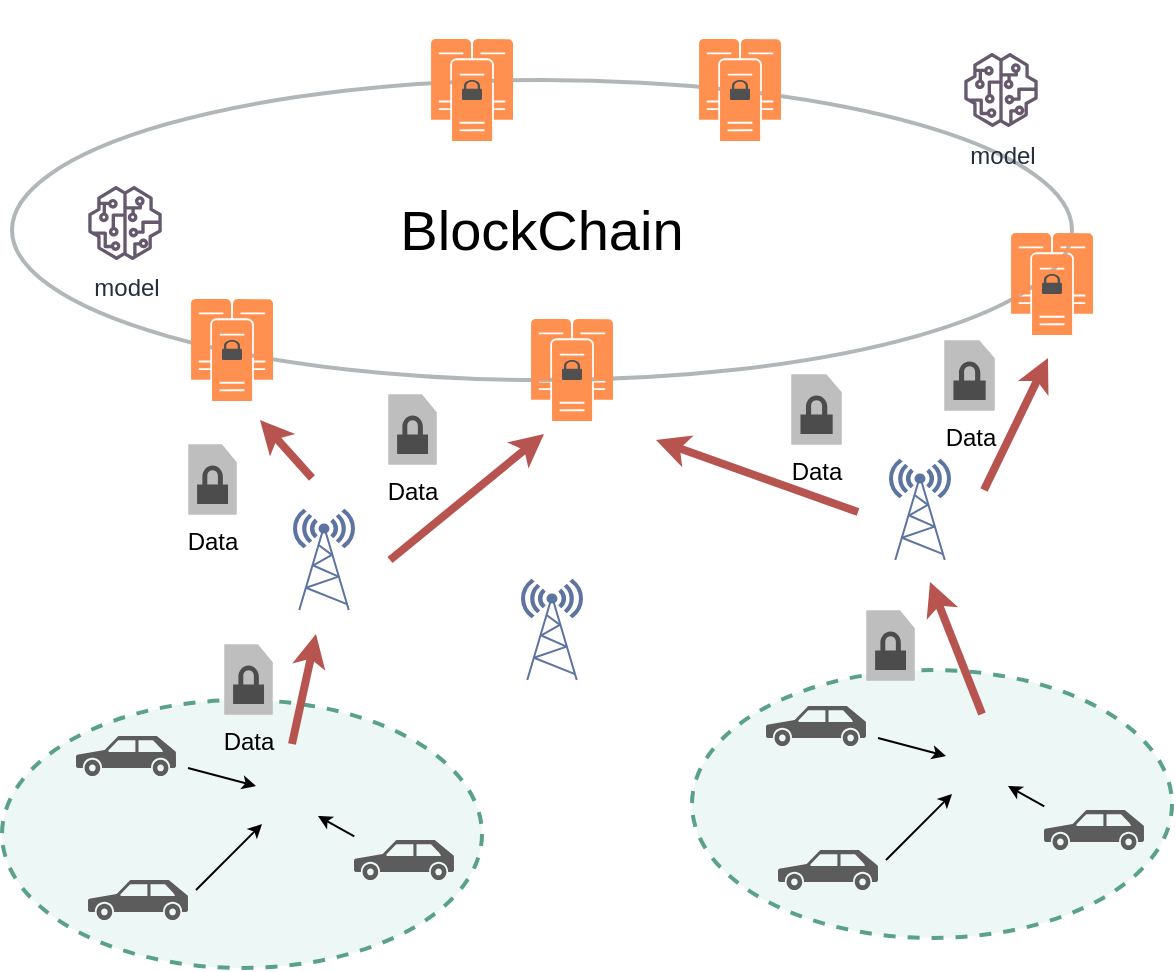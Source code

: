 <mxfile version="14.7.6" type="github">
  <diagram id="Tzsab7TEmbpVxt9a82yq" name="Page-1">
    <mxGraphModel dx="1113" dy="695" grid="0" gridSize="10" guides="1" tooltips="1" connect="1" arrows="1" fold="1" page="1" pageScale="1" pageWidth="827" pageHeight="1169" math="0" shadow="0">
      <root>
        <mxCell id="0" />
        <mxCell id="1" parent="0" />
        <mxCell id="Qlbsyc2_m0PB5lbpOPyH-4" value="&lt;font style=&quot;font-size: 28px&quot;&gt;BlockChain&lt;/font&gt;" style="ellipse;whiteSpace=wrap;html=1;fillColor=none;strokeColor=#B1B7B8;strokeWidth=2;" vertex="1" parent="1">
          <mxGeometry x="70" y="120" width="530" height="150" as="geometry" />
        </mxCell>
        <mxCell id="Qlbsyc2_m0PB5lbpOPyH-16" value="" style="aspect=fixed;pointerEvents=1;shadow=0;dashed=0;html=1;labelPosition=center;verticalLabelPosition=bottom;verticalAlign=top;align=center;shape=mxgraph.mscae.enterprise.cluster_server;strokeColor=#FF904F;strokeWidth=1;perimeterSpacing=10;sketch=0;fillColor=#FF904F;" vertex="1" parent="1">
          <mxGeometry x="160" y="230" width="40" height="50" as="geometry" />
        </mxCell>
        <mxCell id="Qlbsyc2_m0PB5lbpOPyH-17" value="" style="aspect=fixed;pointerEvents=1;shadow=0;dashed=0;html=1;labelPosition=center;verticalLabelPosition=bottom;verticalAlign=top;align=center;shape=mxgraph.mscae.enterprise.cluster_server;strokeColor=#FF904F;strokeWidth=1;perimeterSpacing=10;sketch=0;fillColor=#FF904F;" vertex="1" parent="1">
          <mxGeometry x="280" y="100" width="40" height="50" as="geometry" />
        </mxCell>
        <mxCell id="Qlbsyc2_m0PB5lbpOPyH-18" value="" style="aspect=fixed;pointerEvents=1;shadow=0;dashed=0;html=1;labelPosition=center;verticalLabelPosition=bottom;verticalAlign=top;align=center;shape=mxgraph.mscae.enterprise.cluster_server;strokeColor=#FF904F;strokeWidth=1;perimeterSpacing=10;sketch=0;fillColor=#FF904F;" vertex="1" parent="1">
          <mxGeometry x="414" y="100" width="40" height="50" as="geometry" />
        </mxCell>
        <mxCell id="Qlbsyc2_m0PB5lbpOPyH-19" value="" style="aspect=fixed;pointerEvents=1;shadow=0;dashed=0;html=1;labelPosition=center;verticalLabelPosition=bottom;verticalAlign=top;align=center;shape=mxgraph.mscae.enterprise.cluster_server;strokeColor=#FF904F;strokeWidth=1;perimeterSpacing=10;sketch=0;fillColor=#FF904F;" vertex="1" parent="1">
          <mxGeometry x="570" y="197" width="40" height="50" as="geometry" />
        </mxCell>
        <mxCell id="Qlbsyc2_m0PB5lbpOPyH-20" value="" style="pointerEvents=1;shadow=0;dashed=0;html=1;strokeColor=none;fillColor=#505050;labelPosition=center;verticalLabelPosition=bottom;verticalAlign=top;outlineConnect=0;align=center;shape=mxgraph.office.security.lock_protected;sketch=0;" vertex="1" parent="1">
          <mxGeometry x="295" y="120" width="10" height="10" as="geometry" />
        </mxCell>
        <mxCell id="Qlbsyc2_m0PB5lbpOPyH-22" value="" style="pointerEvents=1;shadow=0;dashed=0;html=1;strokeColor=none;fillColor=#505050;labelPosition=center;verticalLabelPosition=bottom;verticalAlign=top;outlineConnect=0;align=center;shape=mxgraph.office.security.lock_protected;sketch=0;" vertex="1" parent="1">
          <mxGeometry x="175" y="250" width="10" height="10" as="geometry" />
        </mxCell>
        <mxCell id="Qlbsyc2_m0PB5lbpOPyH-23" value="" style="pointerEvents=1;shadow=0;dashed=0;html=1;strokeColor=none;fillColor=#505050;labelPosition=center;verticalLabelPosition=bottom;verticalAlign=top;outlineConnect=0;align=center;shape=mxgraph.office.security.lock_protected;sketch=0;" vertex="1" parent="1">
          <mxGeometry x="429" y="120" width="10" height="10" as="geometry" />
        </mxCell>
        <mxCell id="Qlbsyc2_m0PB5lbpOPyH-24" value="" style="pointerEvents=1;shadow=0;dashed=0;html=1;strokeColor=none;fillColor=#505050;labelPosition=center;verticalLabelPosition=bottom;verticalAlign=top;outlineConnect=0;align=center;shape=mxgraph.office.security.lock_protected;sketch=0;" vertex="1" parent="1">
          <mxGeometry x="585" y="217" width="10" height="10" as="geometry" />
        </mxCell>
        <mxCell id="Qlbsyc2_m0PB5lbpOPyH-25" value="" style="shape=image;html=1;verticalAlign=top;verticalLabelPosition=bottom;labelBackgroundColor=#ffffff;imageAspect=0;aspect=fixed;image=https://cdn3.iconfinder.com/data/icons/linecons-free-vector-icons-pack/32/note-128.png;shadow=0;sketch=0;strokeColor=#B1B7B8;strokeWidth=1;fillColor=#FF904F;gradientColor=none;" vertex="1" parent="1">
          <mxGeometry x="210" y="220" width="20" height="20" as="geometry" />
        </mxCell>
        <mxCell id="Qlbsyc2_m0PB5lbpOPyH-26" value="" style="shape=image;html=1;verticalAlign=top;verticalLabelPosition=bottom;labelBackgroundColor=#ffffff;imageAspect=0;aspect=fixed;image=https://cdn3.iconfinder.com/data/icons/linecons-free-vector-icons-pack/32/note-128.png;shadow=0;sketch=0;strokeColor=#B1B7B8;strokeWidth=1;fillColor=#FF904F;gradientColor=none;" vertex="1" parent="1">
          <mxGeometry x="330" y="80" width="20" height="20" as="geometry" />
        </mxCell>
        <mxCell id="Qlbsyc2_m0PB5lbpOPyH-27" value="" style="shape=image;html=1;verticalAlign=top;verticalLabelPosition=bottom;labelBackgroundColor=#ffffff;imageAspect=0;aspect=fixed;image=https://cdn3.iconfinder.com/data/icons/linecons-free-vector-icons-pack/32/note-128.png;shadow=0;sketch=0;strokeColor=#B1B7B8;strokeWidth=1;fillColor=#FF904F;gradientColor=none;" vertex="1" parent="1">
          <mxGeometry x="464" y="90" width="20" height="20" as="geometry" />
        </mxCell>
        <mxCell id="Qlbsyc2_m0PB5lbpOPyH-28" value="" style="shape=image;html=1;verticalAlign=top;verticalLabelPosition=bottom;labelBackgroundColor=#ffffff;imageAspect=0;aspect=fixed;image=https://cdn3.iconfinder.com/data/icons/linecons-free-vector-icons-pack/32/note-128.png;shadow=0;sketch=0;strokeColor=#B1B7B8;strokeWidth=1;fillColor=#FF904F;gradientColor=none;" vertex="1" parent="1">
          <mxGeometry x="620" y="187" width="20" height="20" as="geometry" />
        </mxCell>
        <mxCell id="Qlbsyc2_m0PB5lbpOPyH-31" value="" style="fontColor=#0066CC;verticalAlign=top;verticalLabelPosition=bottom;labelPosition=center;align=center;html=1;outlineConnect=0;gradientColor=none;gradientDirection=north;strokeWidth=7;shape=mxgraph.networks.radio_tower;shadow=0;sketch=0;strokeColor=#5D74A1;perimeterSpacing=4;fillColor=#5D74A1;" vertex="1" parent="1">
          <mxGeometry x="211" y="335" width="30" height="50" as="geometry" />
        </mxCell>
        <mxCell id="Qlbsyc2_m0PB5lbpOPyH-32" value="" style="ellipse;whiteSpace=wrap;html=1;shadow=0;sketch=0;strokeWidth=2;gradientColor=none;strokeColor=#59A18B;dashed=1;fillColor=#EDF7F5;" vertex="1" parent="1">
          <mxGeometry x="65" y="430" width="240" height="134" as="geometry" />
        </mxCell>
        <mxCell id="Qlbsyc2_m0PB5lbpOPyH-35" value="" style="shape=image;html=1;verticalAlign=top;verticalLabelPosition=bottom;labelBackgroundColor=#ffffff;imageAspect=0;aspect=fixed;image=https://cdn4.iconfinder.com/data/icons/internet-networking-and-communication-glyph-24/24/Communication_tower_signal_tower_wifi_antenna_wifi_tower_wireless_antenna-128.png;shadow=0;dashed=1;sketch=0;strokeColor=#000000;strokeWidth=0;fillColor=#5C5C5C;gradientColor=none;" vertex="1" parent="1">
          <mxGeometry x="195" y="457" width="30" height="30" as="geometry" />
        </mxCell>
        <mxCell id="Qlbsyc2_m0PB5lbpOPyH-37" value="" style="fontColor=#0066CC;verticalAlign=top;verticalLabelPosition=bottom;labelPosition=center;align=center;html=1;outlineConnect=0;gradientColor=none;gradientDirection=north;strokeWidth=7;shape=mxgraph.networks.radio_tower;shadow=0;sketch=0;strokeColor=#5D74A1;perimeterSpacing=4;fillColor=#5D74A1;" vertex="1" parent="1">
          <mxGeometry x="325" y="370" width="30" height="50" as="geometry" />
        </mxCell>
        <mxCell id="Qlbsyc2_m0PB5lbpOPyH-39" value="" style="fontColor=#0066CC;verticalAlign=top;verticalLabelPosition=bottom;labelPosition=center;align=center;html=1;outlineConnect=0;gradientColor=none;gradientDirection=north;strokeWidth=7;shape=mxgraph.networks.radio_tower;shadow=0;sketch=0;strokeColor=#5D74A1;perimeterSpacing=4;fillColor=#5D74A1;" vertex="1" parent="1">
          <mxGeometry x="509" y="310" width="30" height="50" as="geometry" />
        </mxCell>
        <mxCell id="Qlbsyc2_m0PB5lbpOPyH-45" value="" style="shape=mxgraph.signs.transportation.car_3;html=1;pointerEvents=1;verticalLabelPosition=bottom;verticalAlign=top;align=center;fillColor=#5C5C5C;strokeColor=none;" vertex="1" parent="1">
          <mxGeometry x="108" y="520" width="50" height="20" as="geometry" />
        </mxCell>
        <mxCell id="Qlbsyc2_m0PB5lbpOPyH-49" value="" style="endArrow=classic;html=1;startSize=3;endSize=4;" edge="1" parent="1">
          <mxGeometry width="50" height="50" relative="1" as="geometry">
            <mxPoint x="162" y="525" as="sourcePoint" />
            <mxPoint x="195" y="492" as="targetPoint" />
          </mxGeometry>
        </mxCell>
        <mxCell id="Qlbsyc2_m0PB5lbpOPyH-50" value="" style="shape=mxgraph.signs.transportation.car_3;html=1;pointerEvents=1;verticalLabelPosition=bottom;verticalAlign=top;align=center;fillColor=#5C5C5C;strokeColor=none;" vertex="1" parent="1">
          <mxGeometry x="241" y="500" width="50" height="20" as="geometry" />
        </mxCell>
        <mxCell id="Qlbsyc2_m0PB5lbpOPyH-51" value="" style="endArrow=classic;html=1;startSize=3;endSize=4;exitX=0.003;exitY=-0.092;exitDx=0;exitDy=0;exitPerimeter=0;" edge="1" parent="1" source="Qlbsyc2_m0PB5lbpOPyH-50">
          <mxGeometry width="50" height="50" relative="1" as="geometry">
            <mxPoint x="172" y="535.0" as="sourcePoint" />
            <mxPoint x="223" y="488" as="targetPoint" />
          </mxGeometry>
        </mxCell>
        <mxCell id="Qlbsyc2_m0PB5lbpOPyH-52" value="" style="shape=mxgraph.signs.transportation.car_3;html=1;pointerEvents=1;verticalLabelPosition=bottom;verticalAlign=top;align=center;fillColor=#5C5C5C;strokeColor=none;" vertex="1" parent="1">
          <mxGeometry x="102" y="448" width="50" height="20" as="geometry" />
        </mxCell>
        <mxCell id="Qlbsyc2_m0PB5lbpOPyH-53" value="" style="endArrow=classic;html=1;startSize=3;endSize=4;" edge="1" parent="1">
          <mxGeometry width="50" height="50" relative="1" as="geometry">
            <mxPoint x="158" y="464" as="sourcePoint" />
            <mxPoint x="192" y="473" as="targetPoint" />
          </mxGeometry>
        </mxCell>
        <mxCell id="Qlbsyc2_m0PB5lbpOPyH-54" value="" style="endArrow=classic;html=1;startSize=3;endSize=4;strokeWidth=4;fillColor=#f8cecc;strokeColor=#b85450;" edge="1" parent="1">
          <mxGeometry width="50" height="50" relative="1" as="geometry">
            <mxPoint x="210" y="452" as="sourcePoint" />
            <mxPoint x="222" y="397" as="targetPoint" />
          </mxGeometry>
        </mxCell>
        <mxCell id="Qlbsyc2_m0PB5lbpOPyH-55" value="" style="endArrow=classic;html=1;startSize=3;endSize=4;strokeWidth=4;fillColor=#f8cecc;strokeColor=#b85450;" edge="1" parent="1">
          <mxGeometry width="50" height="50" relative="1" as="geometry">
            <mxPoint x="220" y="319" as="sourcePoint" />
            <mxPoint x="194" y="290" as="targetPoint" />
          </mxGeometry>
        </mxCell>
        <mxCell id="Qlbsyc2_m0PB5lbpOPyH-56" value="Data" style="outlineConnect=0;dashed=0;verticalLabelPosition=bottom;verticalAlign=top;align=center;html=1;shape=mxgraph.aws3.encrypted_data;fillColor=#7D7C7C;gradientColor=none;shadow=0;sketch=0;strokeColor=#000000;strokeWidth=0;" vertex="1" parent="1">
          <mxGeometry x="176" y="402" width="24" height="35" as="geometry" />
        </mxCell>
        <mxCell id="Qlbsyc2_m0PB5lbpOPyH-57" value="Data" style="outlineConnect=0;dashed=0;verticalLabelPosition=bottom;verticalAlign=top;align=center;html=1;shape=mxgraph.aws3.encrypted_data;fillColor=#7D7C7C;gradientColor=none;shadow=0;sketch=0;strokeColor=#000000;strokeWidth=0;" vertex="1" parent="1">
          <mxGeometry x="158" y="302" width="24" height="35" as="geometry" />
        </mxCell>
        <mxCell id="Qlbsyc2_m0PB5lbpOPyH-58" value="" style="ellipse;whiteSpace=wrap;html=1;shadow=0;sketch=0;strokeWidth=2;gradientColor=none;strokeColor=#59A18B;dashed=1;fillColor=#EDF7F5;" vertex="1" parent="1">
          <mxGeometry x="410" y="415" width="240" height="134" as="geometry" />
        </mxCell>
        <mxCell id="Qlbsyc2_m0PB5lbpOPyH-59" value="" style="shape=image;html=1;verticalAlign=top;verticalLabelPosition=bottom;labelBackgroundColor=#ffffff;imageAspect=0;aspect=fixed;image=https://cdn4.iconfinder.com/data/icons/internet-networking-and-communication-glyph-24/24/Communication_tower_signal_tower_wifi_antenna_wifi_tower_wireless_antenna-128.png;shadow=0;dashed=1;sketch=0;strokeColor=#000000;strokeWidth=0;fillColor=#5C5C5C;gradientColor=none;" vertex="1" parent="1">
          <mxGeometry x="540" y="442" width="30" height="30" as="geometry" />
        </mxCell>
        <mxCell id="Qlbsyc2_m0PB5lbpOPyH-60" value="" style="shape=mxgraph.signs.transportation.car_3;html=1;pointerEvents=1;verticalLabelPosition=bottom;verticalAlign=top;align=center;fillColor=#5C5C5C;strokeColor=none;" vertex="1" parent="1">
          <mxGeometry x="453" y="505" width="50" height="20" as="geometry" />
        </mxCell>
        <mxCell id="Qlbsyc2_m0PB5lbpOPyH-61" value="" style="endArrow=classic;html=1;startSize=3;endSize=4;" edge="1" parent="1">
          <mxGeometry width="50" height="50" relative="1" as="geometry">
            <mxPoint x="507" y="510" as="sourcePoint" />
            <mxPoint x="540" y="477" as="targetPoint" />
          </mxGeometry>
        </mxCell>
        <mxCell id="Qlbsyc2_m0PB5lbpOPyH-62" value="" style="shape=mxgraph.signs.transportation.car_3;html=1;pointerEvents=1;verticalLabelPosition=bottom;verticalAlign=top;align=center;fillColor=#5C5C5C;strokeColor=none;" vertex="1" parent="1">
          <mxGeometry x="586" y="485" width="50" height="20" as="geometry" />
        </mxCell>
        <mxCell id="Qlbsyc2_m0PB5lbpOPyH-63" value="" style="endArrow=classic;html=1;startSize=3;endSize=4;exitX=0.003;exitY=-0.092;exitDx=0;exitDy=0;exitPerimeter=0;" edge="1" parent="1" source="Qlbsyc2_m0PB5lbpOPyH-62">
          <mxGeometry width="50" height="50" relative="1" as="geometry">
            <mxPoint x="517" y="520.0" as="sourcePoint" />
            <mxPoint x="568" y="473" as="targetPoint" />
          </mxGeometry>
        </mxCell>
        <mxCell id="Qlbsyc2_m0PB5lbpOPyH-64" value="" style="shape=mxgraph.signs.transportation.car_3;html=1;pointerEvents=1;verticalLabelPosition=bottom;verticalAlign=top;align=center;fillColor=#5C5C5C;strokeColor=none;" vertex="1" parent="1">
          <mxGeometry x="447" y="433" width="50" height="20" as="geometry" />
        </mxCell>
        <mxCell id="Qlbsyc2_m0PB5lbpOPyH-65" value="" style="endArrow=classic;html=1;startSize=3;endSize=4;" edge="1" parent="1">
          <mxGeometry width="50" height="50" relative="1" as="geometry">
            <mxPoint x="503" y="449" as="sourcePoint" />
            <mxPoint x="537" y="458" as="targetPoint" />
          </mxGeometry>
        </mxCell>
        <mxCell id="Qlbsyc2_m0PB5lbpOPyH-66" value="" style="endArrow=classic;html=1;startSize=3;endSize=4;strokeWidth=4;fillColor=#f8cecc;strokeColor=#b85450;" edge="1" parent="1">
          <mxGeometry width="50" height="50" relative="1" as="geometry">
            <mxPoint x="555" y="437" as="sourcePoint" />
            <mxPoint x="529" y="371" as="targetPoint" />
          </mxGeometry>
        </mxCell>
        <mxCell id="Qlbsyc2_m0PB5lbpOPyH-67" value="" style="outlineConnect=0;dashed=0;verticalLabelPosition=bottom;verticalAlign=top;align=center;html=1;shape=mxgraph.aws3.encrypted_data;fillColor=#7D7C7C;gradientColor=none;shadow=0;sketch=0;strokeColor=#000000;strokeWidth=0;" vertex="1" parent="1">
          <mxGeometry x="497" y="385" width="24" height="35" as="geometry" />
        </mxCell>
        <mxCell id="Qlbsyc2_m0PB5lbpOPyH-71" value="" style="aspect=fixed;pointerEvents=1;shadow=0;dashed=0;html=1;labelPosition=center;verticalLabelPosition=bottom;verticalAlign=top;align=center;shape=mxgraph.mscae.enterprise.cluster_server;strokeColor=#FF904F;strokeWidth=1;perimeterSpacing=10;sketch=0;fillColor=#FF904F;" vertex="1" parent="1">
          <mxGeometry x="330" y="240" width="40" height="50" as="geometry" />
        </mxCell>
        <mxCell id="Qlbsyc2_m0PB5lbpOPyH-72" value="" style="pointerEvents=1;shadow=0;dashed=0;html=1;strokeColor=none;fillColor=#505050;labelPosition=center;verticalLabelPosition=bottom;verticalAlign=top;outlineConnect=0;align=center;shape=mxgraph.office.security.lock_protected;sketch=0;" vertex="1" parent="1">
          <mxGeometry x="345" y="260" width="10" height="10" as="geometry" />
        </mxCell>
        <mxCell id="Qlbsyc2_m0PB5lbpOPyH-73" value="" style="shape=image;html=1;verticalAlign=top;verticalLabelPosition=bottom;labelBackgroundColor=#ffffff;imageAspect=0;aspect=fixed;image=https://cdn3.iconfinder.com/data/icons/linecons-free-vector-icons-pack/32/note-128.png;shadow=0;sketch=0;strokeColor=#B1B7B8;strokeWidth=1;fillColor=#FF904F;gradientColor=none;" vertex="1" parent="1">
          <mxGeometry x="380" y="230" width="20" height="20" as="geometry" />
        </mxCell>
        <mxCell id="Qlbsyc2_m0PB5lbpOPyH-74" value="" style="endArrow=classic;html=1;startSize=3;endSize=4;strokeWidth=4;fillColor=#f8cecc;strokeColor=#b85450;" edge="1" parent="1">
          <mxGeometry width="50" height="50" relative="1" as="geometry">
            <mxPoint x="259" y="360" as="sourcePoint" />
            <mxPoint x="336" y="297" as="targetPoint" />
          </mxGeometry>
        </mxCell>
        <mxCell id="Qlbsyc2_m0PB5lbpOPyH-75" value="Data" style="outlineConnect=0;dashed=0;verticalLabelPosition=bottom;verticalAlign=top;align=center;html=1;shape=mxgraph.aws3.encrypted_data;fillColor=#7D7C7C;gradientColor=none;shadow=0;sketch=0;strokeColor=#000000;strokeWidth=0;" vertex="1" parent="1">
          <mxGeometry x="258" y="277" width="24" height="35" as="geometry" />
        </mxCell>
        <mxCell id="Qlbsyc2_m0PB5lbpOPyH-76" value="" style="endArrow=classic;html=1;startSize=3;endSize=4;strokeWidth=4;fillColor=#f8cecc;strokeColor=#b85450;" edge="1" parent="1">
          <mxGeometry width="50" height="50" relative="1" as="geometry">
            <mxPoint x="556" y="325" as="sourcePoint" />
            <mxPoint x="588" y="259" as="targetPoint" />
          </mxGeometry>
        </mxCell>
        <mxCell id="Qlbsyc2_m0PB5lbpOPyH-77" value="Data" style="outlineConnect=0;dashed=0;verticalLabelPosition=bottom;verticalAlign=top;align=center;html=1;shape=mxgraph.aws3.encrypted_data;fillColor=#7D7C7C;gradientColor=none;shadow=0;sketch=0;strokeColor=#000000;strokeWidth=0;" vertex="1" parent="1">
          <mxGeometry x="536" y="250" width="25" height="35" as="geometry" />
        </mxCell>
        <mxCell id="Qlbsyc2_m0PB5lbpOPyH-79" value="" style="endArrow=classic;html=1;startSize=3;endSize=4;strokeWidth=4;fillColor=#f8cecc;strokeColor=#b85450;" edge="1" parent="1">
          <mxGeometry width="50" height="50" relative="1" as="geometry">
            <mxPoint x="493" y="336" as="sourcePoint" />
            <mxPoint x="392" y="300" as="targetPoint" />
          </mxGeometry>
        </mxCell>
        <mxCell id="Qlbsyc2_m0PB5lbpOPyH-80" value="Data" style="outlineConnect=0;dashed=0;verticalLabelPosition=bottom;verticalAlign=top;align=center;html=1;shape=mxgraph.aws3.encrypted_data;fillColor=#7D7C7C;gradientColor=none;shadow=0;sketch=0;strokeColor=#000000;strokeWidth=0;" vertex="1" parent="1">
          <mxGeometry x="459.5" y="267" width="25" height="35" as="geometry" />
        </mxCell>
        <mxCell id="Qlbsyc2_m0PB5lbpOPyH-81" value="model" style="outlineConnect=0;fontColor=#232F3E;gradientColor=none;strokeColor=none;dashed=0;verticalLabelPosition=bottom;verticalAlign=top;align=center;html=1;fontSize=12;fontStyle=0;aspect=fixed;pointerEvents=1;shape=mxgraph.aws4.sagemaker_model;shadow=0;sketch=0;fillColor=#66586D;" vertex="1" parent="1">
          <mxGeometry x="546" y="106.5" width="37" height="37" as="geometry" />
        </mxCell>
        <mxCell id="Qlbsyc2_m0PB5lbpOPyH-82" value="model" style="outlineConnect=0;fontColor=#232F3E;gradientColor=none;strokeColor=none;dashed=0;verticalLabelPosition=bottom;verticalAlign=top;align=center;html=1;fontSize=12;fontStyle=0;aspect=fixed;pointerEvents=1;shape=mxgraph.aws4.sagemaker_model;shadow=0;sketch=0;fillColor=#66586D;" vertex="1" parent="1">
          <mxGeometry x="108" y="173" width="37" height="37" as="geometry" />
        </mxCell>
      </root>
    </mxGraphModel>
  </diagram>
</mxfile>
